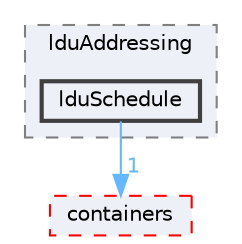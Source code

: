 digraph "src/OpenFOAM/matrices/lduMatrix/lduAddressing/lduSchedule"
{
 // LATEX_PDF_SIZE
  bgcolor="transparent";
  edge [fontname=Helvetica,fontsize=10,labelfontname=Helvetica,labelfontsize=10];
  node [fontname=Helvetica,fontsize=10,shape=box,height=0.2,width=0.4];
  compound=true
  subgraph clusterdir_12547202c65033a69d4e18947f2fbe2a {
    graph [ bgcolor="#edf0f7", pencolor="grey50", label="lduAddressing", fontname=Helvetica,fontsize=10 style="filled,dashed", URL="dir_12547202c65033a69d4e18947f2fbe2a.html",tooltip=""]
  dir_72c95df18b7aec0176d73d302e28ac90 [label="lduSchedule", fillcolor="#edf0f7", color="grey25", style="filled,bold", URL="dir_72c95df18b7aec0176d73d302e28ac90.html",tooltip=""];
  }
  dir_19d0872053bde092be81d7fe3f56cbf7 [label="containers", fillcolor="#edf0f7", color="red", style="filled,dashed", URL="dir_19d0872053bde092be81d7fe3f56cbf7.html",tooltip=""];
  dir_72c95df18b7aec0176d73d302e28ac90->dir_19d0872053bde092be81d7fe3f56cbf7 [headlabel="1", labeldistance=1.5 headhref="dir_002123_000669.html" href="dir_002123_000669.html" color="steelblue1" fontcolor="steelblue1"];
}

